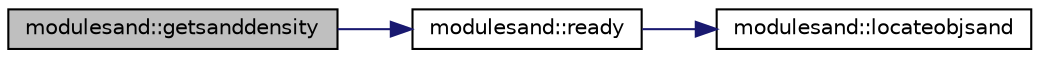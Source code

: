 digraph "modulesand::getsanddensity"
{
 // LATEX_PDF_SIZE
  edge [fontname="Helvetica",fontsize="10",labelfontname="Helvetica",labelfontsize="10"];
  node [fontname="Helvetica",fontsize="10",shape=record];
  rankdir="LR";
  Node1 [label="modulesand::getsanddensity",height=0.2,width=0.4,color="black", fillcolor="grey75", style="filled", fontcolor="black",tooltip=" "];
  Node1 -> Node2 [color="midnightblue",fontsize="10",style="solid"];
  Node2 [label="modulesand::ready",height=0.2,width=0.4,color="black", fillcolor="white", style="filled",URL="$namespacemodulesand.html#a663024ee5ee19e5c00cce90c271934ea",tooltip=" "];
  Node2 -> Node3 [color="midnightblue",fontsize="10",style="solid"];
  Node3 [label="modulesand::locateobjsand",height=0.2,width=0.4,color="black", fillcolor="white", style="filled",URL="$namespacemodulesand.html#a1cc021f53fc9b3dfb942f3a272588046",tooltip=" "];
}
